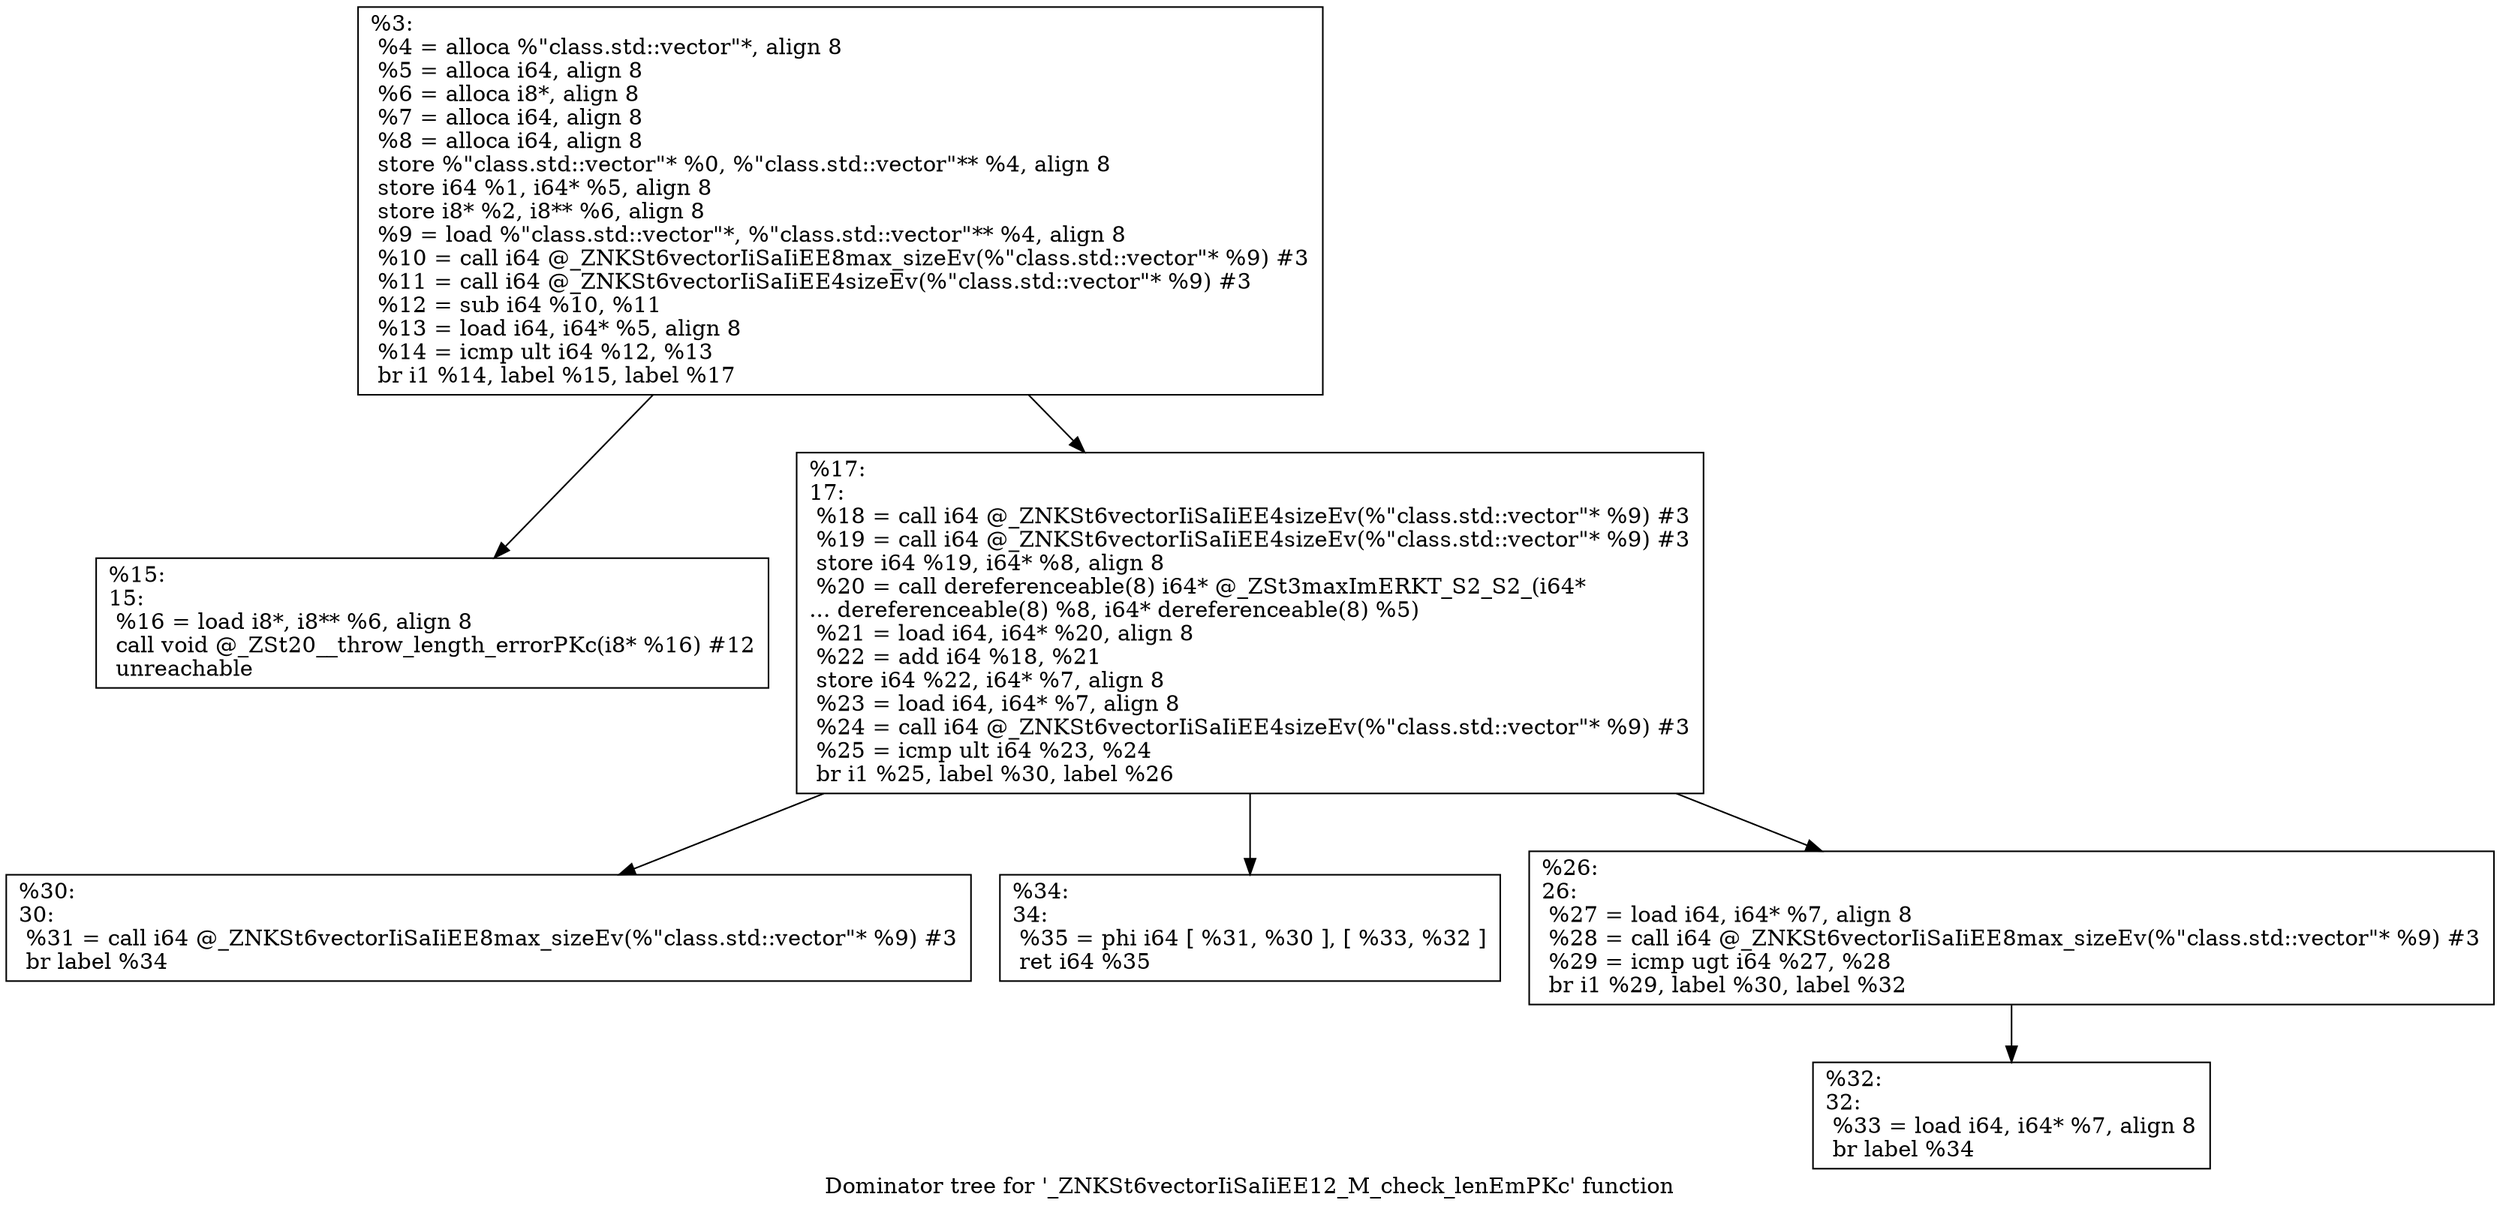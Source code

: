 digraph "Dominator tree for '_ZNKSt6vectorIiSaIiEE12_M_check_lenEmPKc' function" {
	label="Dominator tree for '_ZNKSt6vectorIiSaIiEE12_M_check_lenEmPKc' function";

	Node0x1471880 [shape=record,label="{%3:\l  %4 = alloca %\"class.std::vector\"*, align 8\l  %5 = alloca i64, align 8\l  %6 = alloca i8*, align 8\l  %7 = alloca i64, align 8\l  %8 = alloca i64, align 8\l  store %\"class.std::vector\"* %0, %\"class.std::vector\"** %4, align 8\l  store i64 %1, i64* %5, align 8\l  store i8* %2, i8** %6, align 8\l  %9 = load %\"class.std::vector\"*, %\"class.std::vector\"** %4, align 8\l  %10 = call i64 @_ZNKSt6vectorIiSaIiEE8max_sizeEv(%\"class.std::vector\"* %9) #3\l  %11 = call i64 @_ZNKSt6vectorIiSaIiEE4sizeEv(%\"class.std::vector\"* %9) #3\l  %12 = sub i64 %10, %11\l  %13 = load i64, i64* %5, align 8\l  %14 = icmp ult i64 %12, %13\l  br i1 %14, label %15, label %17\l}"];
	Node0x1471880 -> Node0x1473ed0;
	Node0x1471880 -> Node0x1473e90;
	Node0x1473ed0 [shape=record,label="{%15:\l15:                                               \l  %16 = load i8*, i8** %6, align 8\l  call void @_ZSt20__throw_length_errorPKc(i8* %16) #12\l  unreachable\l}"];
	Node0x1473e90 [shape=record,label="{%17:\l17:                                               \l  %18 = call i64 @_ZNKSt6vectorIiSaIiEE4sizeEv(%\"class.std::vector\"* %9) #3\l  %19 = call i64 @_ZNKSt6vectorIiSaIiEE4sizeEv(%\"class.std::vector\"* %9) #3\l  store i64 %19, i64* %8, align 8\l  %20 = call dereferenceable(8) i64* @_ZSt3maxImERKT_S2_S2_(i64*\l... dereferenceable(8) %8, i64* dereferenceable(8) %5)\l  %21 = load i64, i64* %20, align 8\l  %22 = add i64 %18, %21\l  store i64 %22, i64* %7, align 8\l  %23 = load i64, i64* %7, align 8\l  %24 = call i64 @_ZNKSt6vectorIiSaIiEE4sizeEv(%\"class.std::vector\"* %9) #3\l  %25 = icmp ult i64 %23, %24\l  br i1 %25, label %30, label %26\l}"];
	Node0x1473e90 -> Node0x1418200;
	Node0x1473e90 -> Node0x14188c0;
	Node0x1473e90 -> Node0x14195c0;
	Node0x1418200 [shape=record,label="{%30:\l30:                                               \l  %31 = call i64 @_ZNKSt6vectorIiSaIiEE8max_sizeEv(%\"class.std::vector\"* %9) #3\l  br label %34\l}"];
	Node0x14188c0 [shape=record,label="{%34:\l34:                                               \l  %35 = phi i64 [ %31, %30 ], [ %33, %32 ]\l  ret i64 %35\l}"];
	Node0x14195c0 [shape=record,label="{%26:\l26:                                               \l  %27 = load i64, i64* %7, align 8\l  %28 = call i64 @_ZNKSt6vectorIiSaIiEE8max_sizeEv(%\"class.std::vector\"* %9) #3\l  %29 = icmp ugt i64 %27, %28\l  br i1 %29, label %30, label %32\l}"];
	Node0x14195c0 -> Node0x1416ed0;
	Node0x1416ed0 [shape=record,label="{%32:\l32:                                               \l  %33 = load i64, i64* %7, align 8\l  br label %34\l}"];
}
